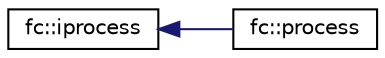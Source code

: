 digraph "Graphical Class Hierarchy"
{
  edge [fontname="Helvetica",fontsize="10",labelfontname="Helvetica",labelfontsize="10"];
  node [fontname="Helvetica",fontsize="10",shape=record];
  rankdir="LR";
  Node0 [label="fc::iprocess",height=0.2,width=0.4,color="black", fillcolor="white", style="filled",URL="$classfc_1_1iprocess.html",tooltip="abstract interface for interacting with external processes "];
  Node0 -> Node1 [dir="back",color="midnightblue",fontsize="10",style="solid",fontname="Helvetica"];
  Node1 [label="fc::process",height=0.2,width=0.4,color="black", fillcolor="white", style="filled",URL="$classfc_1_1process.html",tooltip="start and manage an local process "];
}
